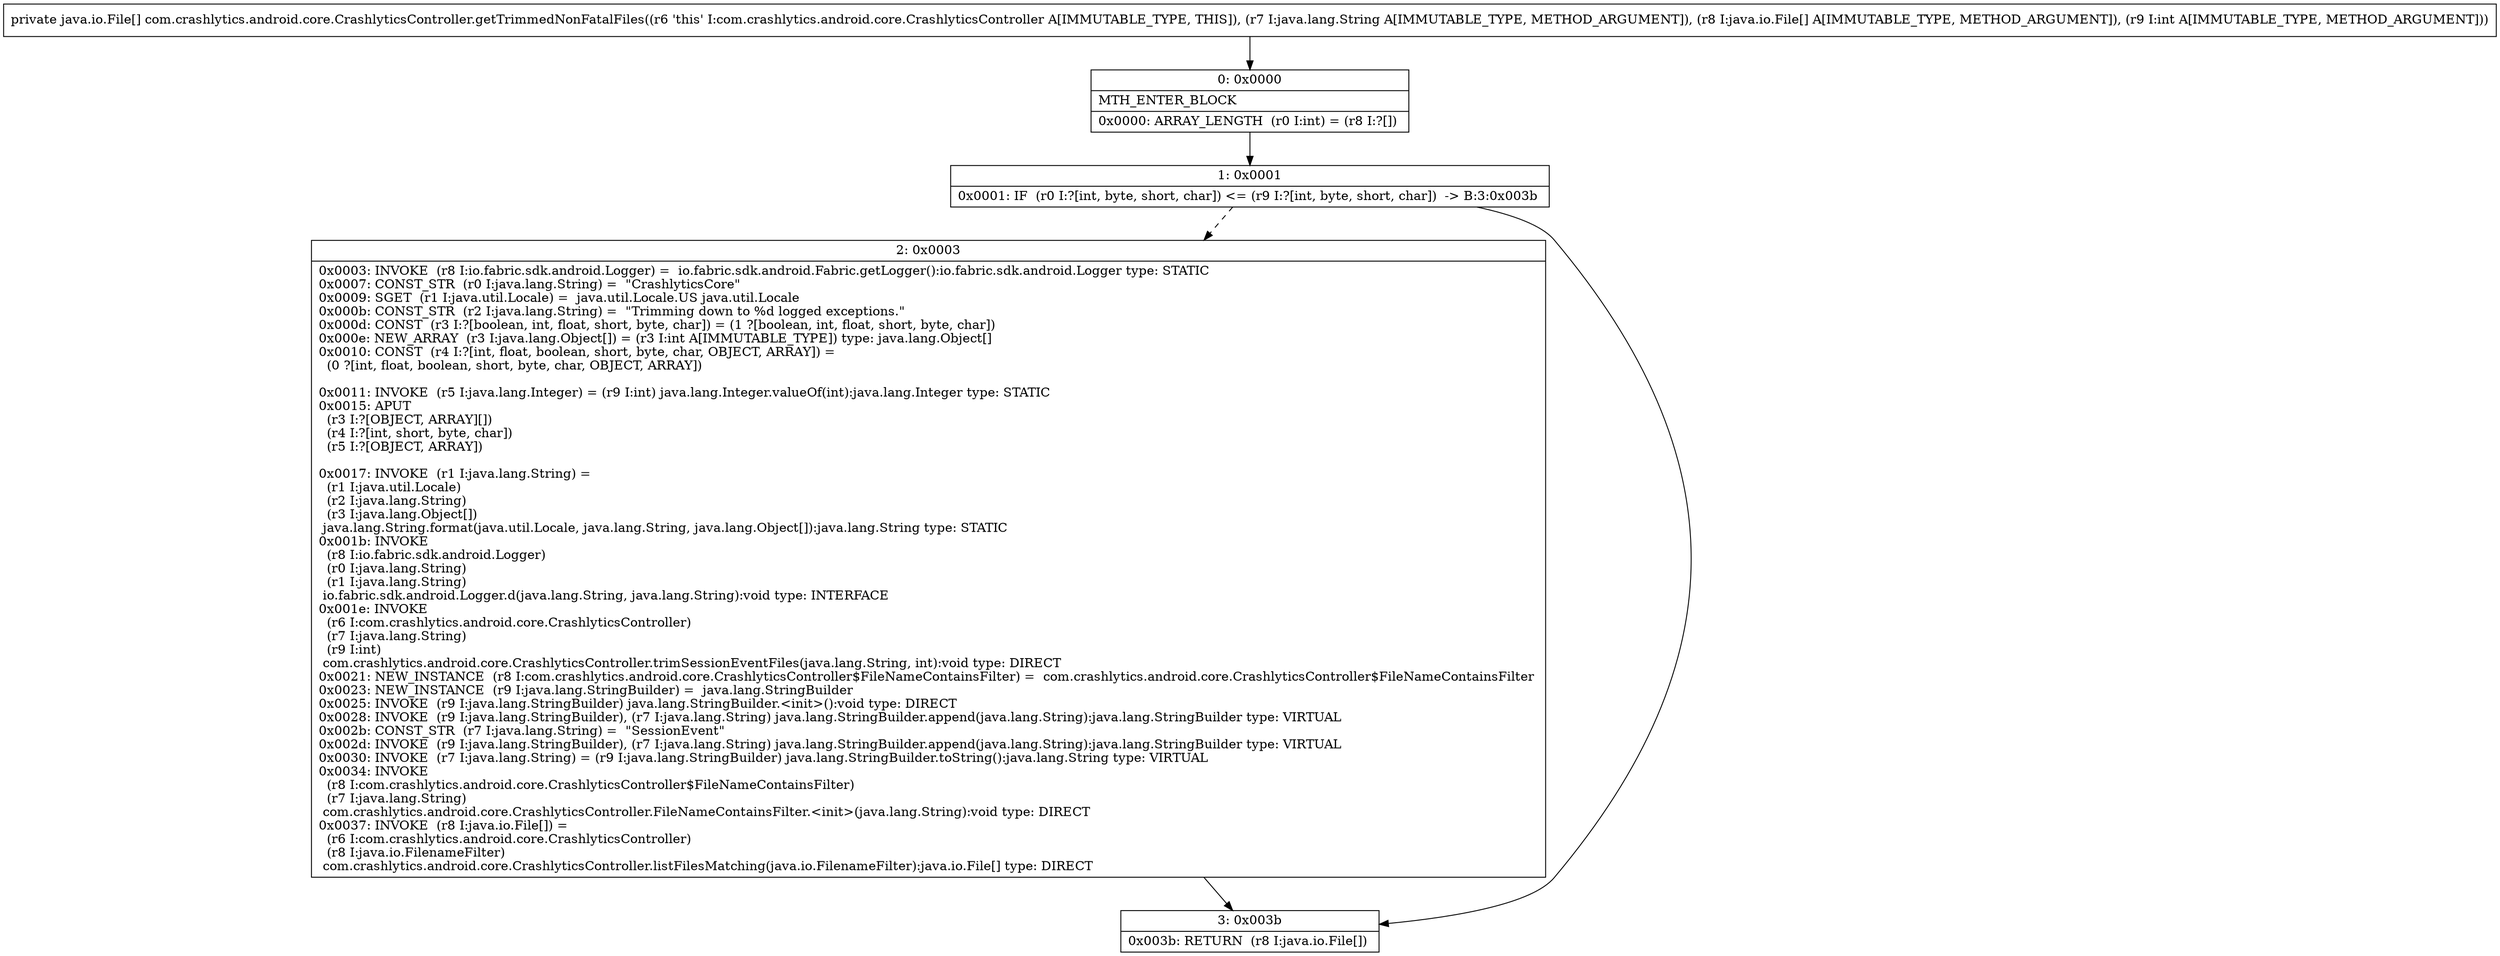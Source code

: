 digraph "CFG forcom.crashlytics.android.core.CrashlyticsController.getTrimmedNonFatalFiles(Ljava\/lang\/String;[Ljava\/io\/File;I)[Ljava\/io\/File;" {
Node_0 [shape=record,label="{0\:\ 0x0000|MTH_ENTER_BLOCK\l|0x0000: ARRAY_LENGTH  (r0 I:int) = (r8 I:?[]) \l}"];
Node_1 [shape=record,label="{1\:\ 0x0001|0x0001: IF  (r0 I:?[int, byte, short, char]) \<= (r9 I:?[int, byte, short, char])  \-\> B:3:0x003b \l}"];
Node_2 [shape=record,label="{2\:\ 0x0003|0x0003: INVOKE  (r8 I:io.fabric.sdk.android.Logger) =  io.fabric.sdk.android.Fabric.getLogger():io.fabric.sdk.android.Logger type: STATIC \l0x0007: CONST_STR  (r0 I:java.lang.String) =  \"CrashlyticsCore\" \l0x0009: SGET  (r1 I:java.util.Locale) =  java.util.Locale.US java.util.Locale \l0x000b: CONST_STR  (r2 I:java.lang.String) =  \"Trimming down to %d logged exceptions.\" \l0x000d: CONST  (r3 I:?[boolean, int, float, short, byte, char]) = (1 ?[boolean, int, float, short, byte, char]) \l0x000e: NEW_ARRAY  (r3 I:java.lang.Object[]) = (r3 I:int A[IMMUTABLE_TYPE]) type: java.lang.Object[] \l0x0010: CONST  (r4 I:?[int, float, boolean, short, byte, char, OBJECT, ARRAY]) = \l  (0 ?[int, float, boolean, short, byte, char, OBJECT, ARRAY])\l \l0x0011: INVOKE  (r5 I:java.lang.Integer) = (r9 I:int) java.lang.Integer.valueOf(int):java.lang.Integer type: STATIC \l0x0015: APUT  \l  (r3 I:?[OBJECT, ARRAY][])\l  (r4 I:?[int, short, byte, char])\l  (r5 I:?[OBJECT, ARRAY])\l \l0x0017: INVOKE  (r1 I:java.lang.String) = \l  (r1 I:java.util.Locale)\l  (r2 I:java.lang.String)\l  (r3 I:java.lang.Object[])\l java.lang.String.format(java.util.Locale, java.lang.String, java.lang.Object[]):java.lang.String type: STATIC \l0x001b: INVOKE  \l  (r8 I:io.fabric.sdk.android.Logger)\l  (r0 I:java.lang.String)\l  (r1 I:java.lang.String)\l io.fabric.sdk.android.Logger.d(java.lang.String, java.lang.String):void type: INTERFACE \l0x001e: INVOKE  \l  (r6 I:com.crashlytics.android.core.CrashlyticsController)\l  (r7 I:java.lang.String)\l  (r9 I:int)\l com.crashlytics.android.core.CrashlyticsController.trimSessionEventFiles(java.lang.String, int):void type: DIRECT \l0x0021: NEW_INSTANCE  (r8 I:com.crashlytics.android.core.CrashlyticsController$FileNameContainsFilter) =  com.crashlytics.android.core.CrashlyticsController$FileNameContainsFilter \l0x0023: NEW_INSTANCE  (r9 I:java.lang.StringBuilder) =  java.lang.StringBuilder \l0x0025: INVOKE  (r9 I:java.lang.StringBuilder) java.lang.StringBuilder.\<init\>():void type: DIRECT \l0x0028: INVOKE  (r9 I:java.lang.StringBuilder), (r7 I:java.lang.String) java.lang.StringBuilder.append(java.lang.String):java.lang.StringBuilder type: VIRTUAL \l0x002b: CONST_STR  (r7 I:java.lang.String) =  \"SessionEvent\" \l0x002d: INVOKE  (r9 I:java.lang.StringBuilder), (r7 I:java.lang.String) java.lang.StringBuilder.append(java.lang.String):java.lang.StringBuilder type: VIRTUAL \l0x0030: INVOKE  (r7 I:java.lang.String) = (r9 I:java.lang.StringBuilder) java.lang.StringBuilder.toString():java.lang.String type: VIRTUAL \l0x0034: INVOKE  \l  (r8 I:com.crashlytics.android.core.CrashlyticsController$FileNameContainsFilter)\l  (r7 I:java.lang.String)\l com.crashlytics.android.core.CrashlyticsController.FileNameContainsFilter.\<init\>(java.lang.String):void type: DIRECT \l0x0037: INVOKE  (r8 I:java.io.File[]) = \l  (r6 I:com.crashlytics.android.core.CrashlyticsController)\l  (r8 I:java.io.FilenameFilter)\l com.crashlytics.android.core.CrashlyticsController.listFilesMatching(java.io.FilenameFilter):java.io.File[] type: DIRECT \l}"];
Node_3 [shape=record,label="{3\:\ 0x003b|0x003b: RETURN  (r8 I:java.io.File[]) \l}"];
MethodNode[shape=record,label="{private java.io.File[] com.crashlytics.android.core.CrashlyticsController.getTrimmedNonFatalFiles((r6 'this' I:com.crashlytics.android.core.CrashlyticsController A[IMMUTABLE_TYPE, THIS]), (r7 I:java.lang.String A[IMMUTABLE_TYPE, METHOD_ARGUMENT]), (r8 I:java.io.File[] A[IMMUTABLE_TYPE, METHOD_ARGUMENT]), (r9 I:int A[IMMUTABLE_TYPE, METHOD_ARGUMENT])) }"];
MethodNode -> Node_0;
Node_0 -> Node_1;
Node_1 -> Node_2[style=dashed];
Node_1 -> Node_3;
Node_2 -> Node_3;
}

